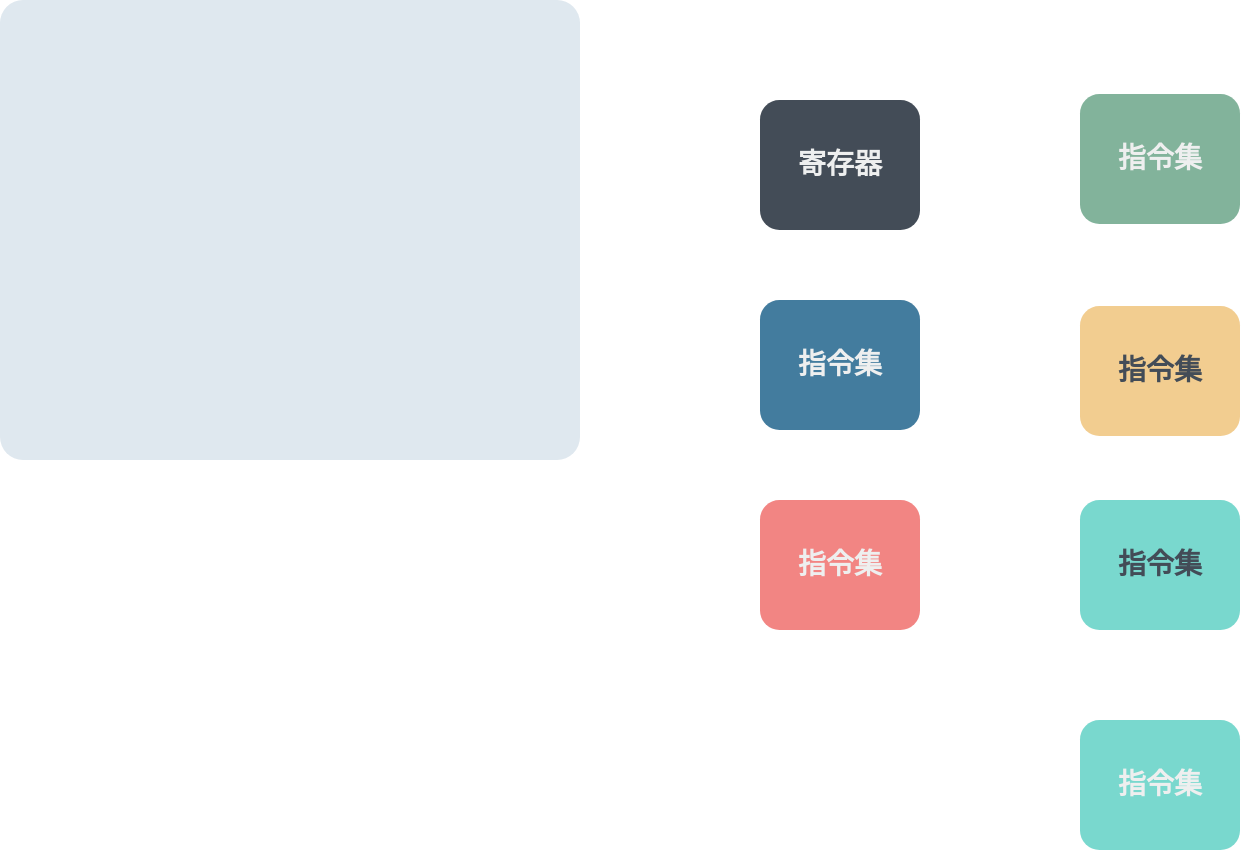 <mxfile version="14.5.1" type="device"><diagram id="BFj5D_lkfs-R0-8nzVrW" name="第 1 页"><mxGraphModel dx="1422" dy="822" grid="1" gridSize="10" guides="1" tooltips="1" connect="1" arrows="1" fold="1" page="1" pageScale="1" pageWidth="827" pageHeight="1169" math="0" shadow="0"><root><mxCell id="0"/><mxCell id="1" parent="0"/><mxCell id="pLAHBxU8KI-0PFS0s9ov-1" value="" style="rounded=1;whiteSpace=wrap;html=1;fontFamily=Lucida Console;fontColor=#EEEFEF;fillColor=#DFE8EF;strokeColor=none;arcSize=5;glass=0;shadow=0;sketch=0;" vertex="1" parent="1"><mxGeometry x="40" y="50" width="290" height="230" as="geometry"/></mxCell><mxCell id="pLAHBxU8KI-0PFS0s9ov-2" value="寄存器" style="rounded=1;whiteSpace=wrap;html=1;fillColor=#434C57;fontColor=#EEEFEF;fontFamily=Lucida Console;strokeColor=none;fontSize=14;fontStyle=1" vertex="1" parent="1"><mxGeometry x="420" y="100" width="80" height="65" as="geometry"/></mxCell><mxCell id="pLAHBxU8KI-0PFS0s9ov-3" value="指令集" style="rounded=1;whiteSpace=wrap;html=1;fontFamily=Lucida Console;fontColor=#EEEFEF;strokeColor=none;fontStyle=1;fillColor=#437C9E;fontSize=14;" vertex="1" parent="1"><mxGeometry x="420" y="200" width="80" height="65" as="geometry"/></mxCell><mxCell id="pLAHBxU8KI-0PFS0s9ov-4" value="指令集" style="rounded=1;whiteSpace=wrap;html=1;fontFamily=Lucida Console;fontColor=#EEEFEF;strokeColor=none;fontStyle=1;fontSize=14;fillColor=#82B39B;" vertex="1" parent="1"><mxGeometry x="580" y="97" width="80" height="65" as="geometry"/></mxCell><mxCell id="pLAHBxU8KI-0PFS0s9ov-5" value="指令集" style="rounded=1;whiteSpace=wrap;html=1;fontFamily=Lucida Console;strokeColor=none;fontStyle=1;fontSize=14;fillColor=#F2CD90;fontColor=#434C57;" vertex="1" parent="1"><mxGeometry x="580" y="203" width="80" height="65" as="geometry"/></mxCell><mxCell id="pLAHBxU8KI-0PFS0s9ov-6" value="指令集" style="rounded=1;whiteSpace=wrap;html=1;fontFamily=Lucida Console;strokeColor=none;fontStyle=1;fontSize=14;fillColor=#F28583;fontColor=#EEEFEF;" vertex="1" parent="1"><mxGeometry x="420" y="300" width="80" height="65" as="geometry"/></mxCell><mxCell id="pLAHBxU8KI-0PFS0s9ov-7" value="指令集" style="rounded=1;whiteSpace=wrap;html=1;fontFamily=Lucida Console;strokeColor=none;fontStyle=1;fontSize=14;fontColor=#434C57;fillColor=#79D8CE;" vertex="1" parent="1"><mxGeometry x="580" y="300" width="80" height="65" as="geometry"/></mxCell><mxCell id="pLAHBxU8KI-0PFS0s9ov-8" value="指令集" style="rounded=1;whiteSpace=wrap;html=1;fontFamily=Lucida Console;strokeColor=none;fontStyle=1;fontSize=14;fillColor=#79D8CE;fontColor=#EEEFEF;" vertex="1" parent="1"><mxGeometry x="580" y="410" width="80" height="65" as="geometry"/></mxCell></root></mxGraphModel></diagram></mxfile>